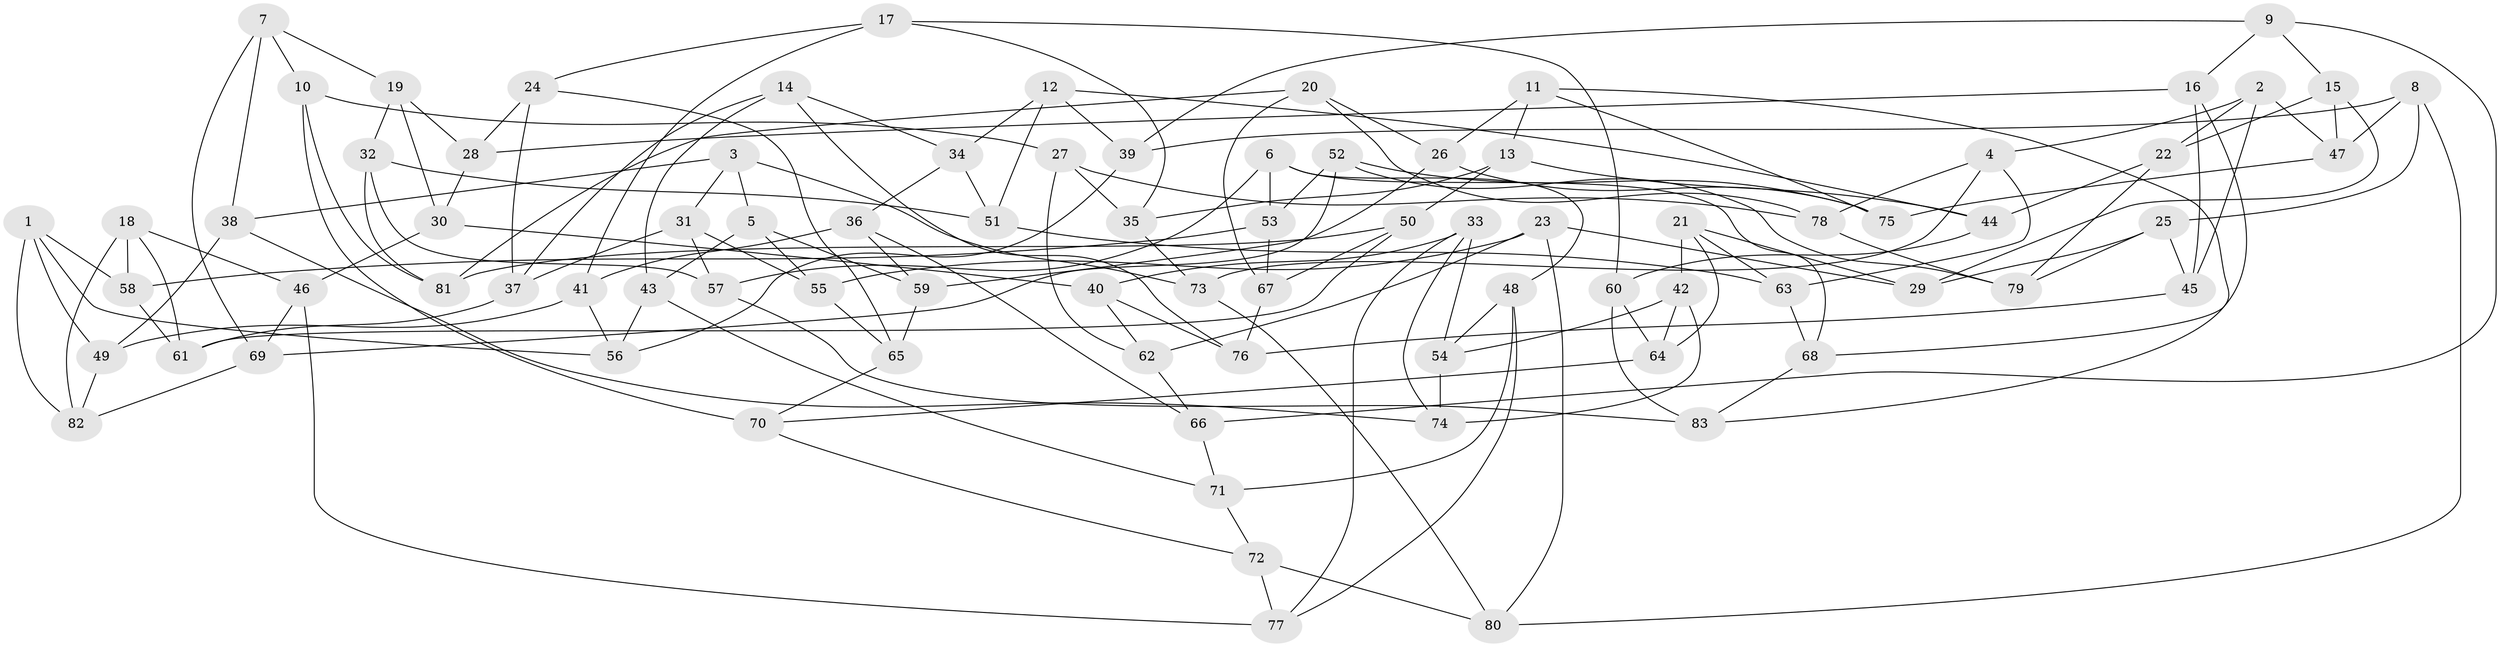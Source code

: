 // coarse degree distribution, {5: 0.16666666666666666, 6: 0.4791666666666667, 4: 0.3125, 3: 0.041666666666666664}
// Generated by graph-tools (version 1.1) at 2025/42/03/06/25 10:42:21]
// undirected, 83 vertices, 166 edges
graph export_dot {
graph [start="1"]
  node [color=gray90,style=filled];
  1;
  2;
  3;
  4;
  5;
  6;
  7;
  8;
  9;
  10;
  11;
  12;
  13;
  14;
  15;
  16;
  17;
  18;
  19;
  20;
  21;
  22;
  23;
  24;
  25;
  26;
  27;
  28;
  29;
  30;
  31;
  32;
  33;
  34;
  35;
  36;
  37;
  38;
  39;
  40;
  41;
  42;
  43;
  44;
  45;
  46;
  47;
  48;
  49;
  50;
  51;
  52;
  53;
  54;
  55;
  56;
  57;
  58;
  59;
  60;
  61;
  62;
  63;
  64;
  65;
  66;
  67;
  68;
  69;
  70;
  71;
  72;
  73;
  74;
  75;
  76;
  77;
  78;
  79;
  80;
  81;
  82;
  83;
  1 -- 49;
  1 -- 56;
  1 -- 82;
  1 -- 58;
  2 -- 47;
  2 -- 22;
  2 -- 45;
  2 -- 4;
  3 -- 31;
  3 -- 5;
  3 -- 38;
  3 -- 73;
  4 -- 63;
  4 -- 78;
  4 -- 73;
  5 -- 43;
  5 -- 55;
  5 -- 59;
  6 -- 53;
  6 -- 48;
  6 -- 68;
  6 -- 57;
  7 -- 10;
  7 -- 69;
  7 -- 38;
  7 -- 19;
  8 -- 39;
  8 -- 25;
  8 -- 80;
  8 -- 47;
  9 -- 39;
  9 -- 66;
  9 -- 15;
  9 -- 16;
  10 -- 27;
  10 -- 70;
  10 -- 81;
  11 -- 75;
  11 -- 83;
  11 -- 26;
  11 -- 13;
  12 -- 44;
  12 -- 34;
  12 -- 39;
  12 -- 51;
  13 -- 35;
  13 -- 44;
  13 -- 50;
  14 -- 76;
  14 -- 43;
  14 -- 37;
  14 -- 34;
  15 -- 22;
  15 -- 47;
  15 -- 29;
  16 -- 68;
  16 -- 45;
  16 -- 28;
  17 -- 41;
  17 -- 35;
  17 -- 60;
  17 -- 24;
  18 -- 58;
  18 -- 61;
  18 -- 46;
  18 -- 82;
  19 -- 28;
  19 -- 30;
  19 -- 32;
  20 -- 67;
  20 -- 78;
  20 -- 26;
  20 -- 81;
  21 -- 42;
  21 -- 63;
  21 -- 64;
  21 -- 29;
  22 -- 79;
  22 -- 44;
  23 -- 62;
  23 -- 55;
  23 -- 29;
  23 -- 80;
  24 -- 65;
  24 -- 37;
  24 -- 28;
  25 -- 79;
  25 -- 29;
  25 -- 45;
  26 -- 59;
  26 -- 75;
  27 -- 62;
  27 -- 35;
  27 -- 78;
  28 -- 30;
  30 -- 40;
  30 -- 46;
  31 -- 55;
  31 -- 57;
  31 -- 37;
  32 -- 81;
  32 -- 51;
  32 -- 57;
  33 -- 54;
  33 -- 77;
  33 -- 40;
  33 -- 74;
  34 -- 36;
  34 -- 51;
  35 -- 73;
  36 -- 66;
  36 -- 59;
  36 -- 41;
  37 -- 61;
  38 -- 49;
  38 -- 74;
  39 -- 56;
  40 -- 76;
  40 -- 62;
  41 -- 56;
  41 -- 49;
  42 -- 64;
  42 -- 54;
  42 -- 74;
  43 -- 56;
  43 -- 71;
  44 -- 60;
  45 -- 76;
  46 -- 69;
  46 -- 77;
  47 -- 75;
  48 -- 77;
  48 -- 54;
  48 -- 71;
  49 -- 82;
  50 -- 67;
  50 -- 81;
  50 -- 61;
  51 -- 63;
  52 -- 69;
  52 -- 79;
  52 -- 75;
  52 -- 53;
  53 -- 58;
  53 -- 67;
  54 -- 74;
  55 -- 65;
  57 -- 83;
  58 -- 61;
  59 -- 65;
  60 -- 83;
  60 -- 64;
  62 -- 66;
  63 -- 68;
  64 -- 70;
  65 -- 70;
  66 -- 71;
  67 -- 76;
  68 -- 83;
  69 -- 82;
  70 -- 72;
  71 -- 72;
  72 -- 77;
  72 -- 80;
  73 -- 80;
  78 -- 79;
}
